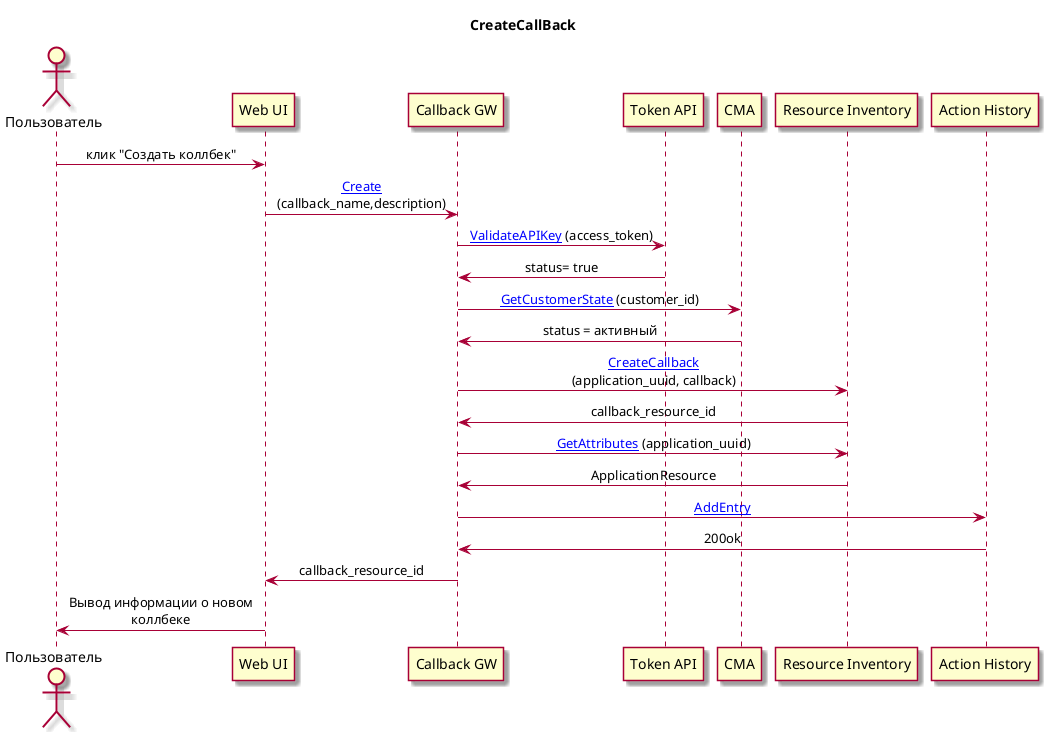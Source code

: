 @startuml
title CreateCallBack
skin rose
skinparam MaxMessageSize 200
skinparam sequenceMessageAlign center
Actor "Пользователь" as user order 10
participant "Web UI" as web order 20
participant "Callback GW" as gw order 30
participant "Token API" as token order 40
participant "CMA" as cma order 50
participant "Resource Inventory" as ri order 60
participant "Action History" as ua order 70

user -> web: клик "Создать коллбек"
web-> gw: [[https://wiki.office.msk.mtt/display/OL/Create Create]] (callback_name,description)
gw -> token: [[https://wiki.office.msk.mtt/pages/viewpage.action?pageId=158305244 ValidateAPIKey]] (access_token)
token -> gw: status= true
gw -> cma: [[https://wiki.office.msk.mtt/pages/viewpage.action?pageId=175407419 GetCustomerState]] (customer_id)
cma -> gw: status = активный
gw -> ri: [[https://wiki.office.msk.mtt/display/OL/3.1.+CreateCallback CreateCallback]] (application_uuid, callback)  
ri -> gw: callback_resource_id
gw -> ri: [[https://wiki.office.msk.mtt/display/OL/1.1.+GetAttributes GetAttributes]] (application_uuid)
ri -> gw: ApplicationResource
gw -> ua: [[https://wiki.office.msk.mtt/display/OL/AddEntry AddEntry]]
ua -> gw: 200ok
gw -> web: callback_resource_id
web -> user: Вывод информации о новом коллбеке
@enduml

